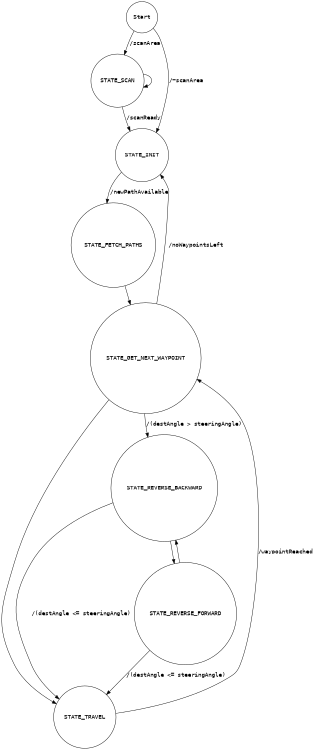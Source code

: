 digraph finite_state_machine {
    rankdir=TB;
    rank="sink";
    size="8,5";
    node [shape = circle, fontname= "Consolas"];
    "Start" -> "STATE_SCAN" [ label = "/scanArea", fontname="Consolas" ];
    "Start" -> "STATE_INIT" [ label = "/¬scanArea", fontname="Consolas" ];
    "STATE_SCAN" -> "STATE_INIT" [ label = "/scanReady", fontname="Consolas" ];
    "STATE_SCAN" -> "STATE_SCAN" [ label = "", fontname="Consolas" ];
    "STATE_INIT" -> "STATE_FETCH_PATHS" [ label = "/newPathAvailable", fontname="Consolas" ];
    "STATE_FETCH_PATHS" -> "STATE_GET_NEXT_WAYPOINT" [ label = "", fontname="Consolas" ];
    "STATE_GET_NEXT_WAYPOINT" -> "STATE_TRAVEL" [ label = "", fontname="Consolas" ];
    "STATE_GET_NEXT_WAYPOINT" -> "STATE_REVERSE_BACKWARD" [ label = "/(destAngle > steeringAngle)", fontname="Consolas" ];
    "STATE_GET_NEXT_WAYPOINT" -> "STATE_INIT" [ label = "/noWaypointsLeft", fontname="Consolas" ];
    "STATE_TRAVEL" -> "STATE_GET_NEXT_WAYPOINT" [ label = "/waypointReached", fontname="Consolas" ];
    "STATE_REVERSE_BACKWARD" -> "STATE_REVERSE_FORWARD" [ label = "", fontname="Consolas" ];
    "STATE_REVERSE_FORWARD" -> "STATE_REVERSE_BACKWARD" [ label = "", fontname="Consolas" ];
    "STATE_REVERSE_FORWARD" -> "STATE_TRAVEL" [ label = "/(destAngle <= steeringAngle)", fontname="Consolas" ];
    "STATE_REVERSE_BACKWARD" -> "STATE_TRAVEL" [ label = "/(destAngle <= steeringAngle)", fontname="Consolas" ];
}